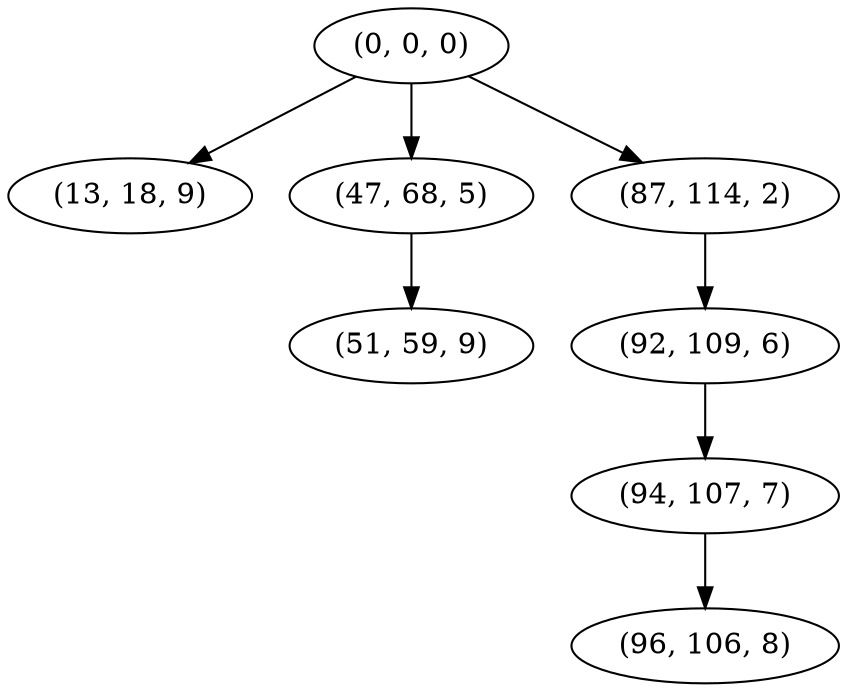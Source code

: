 digraph tree {
    "(0, 0, 0)";
    "(13, 18, 9)";
    "(47, 68, 5)";
    "(51, 59, 9)";
    "(87, 114, 2)";
    "(92, 109, 6)";
    "(94, 107, 7)";
    "(96, 106, 8)";
    "(0, 0, 0)" -> "(13, 18, 9)";
    "(0, 0, 0)" -> "(47, 68, 5)";
    "(0, 0, 0)" -> "(87, 114, 2)";
    "(47, 68, 5)" -> "(51, 59, 9)";
    "(87, 114, 2)" -> "(92, 109, 6)";
    "(92, 109, 6)" -> "(94, 107, 7)";
    "(94, 107, 7)" -> "(96, 106, 8)";
}

